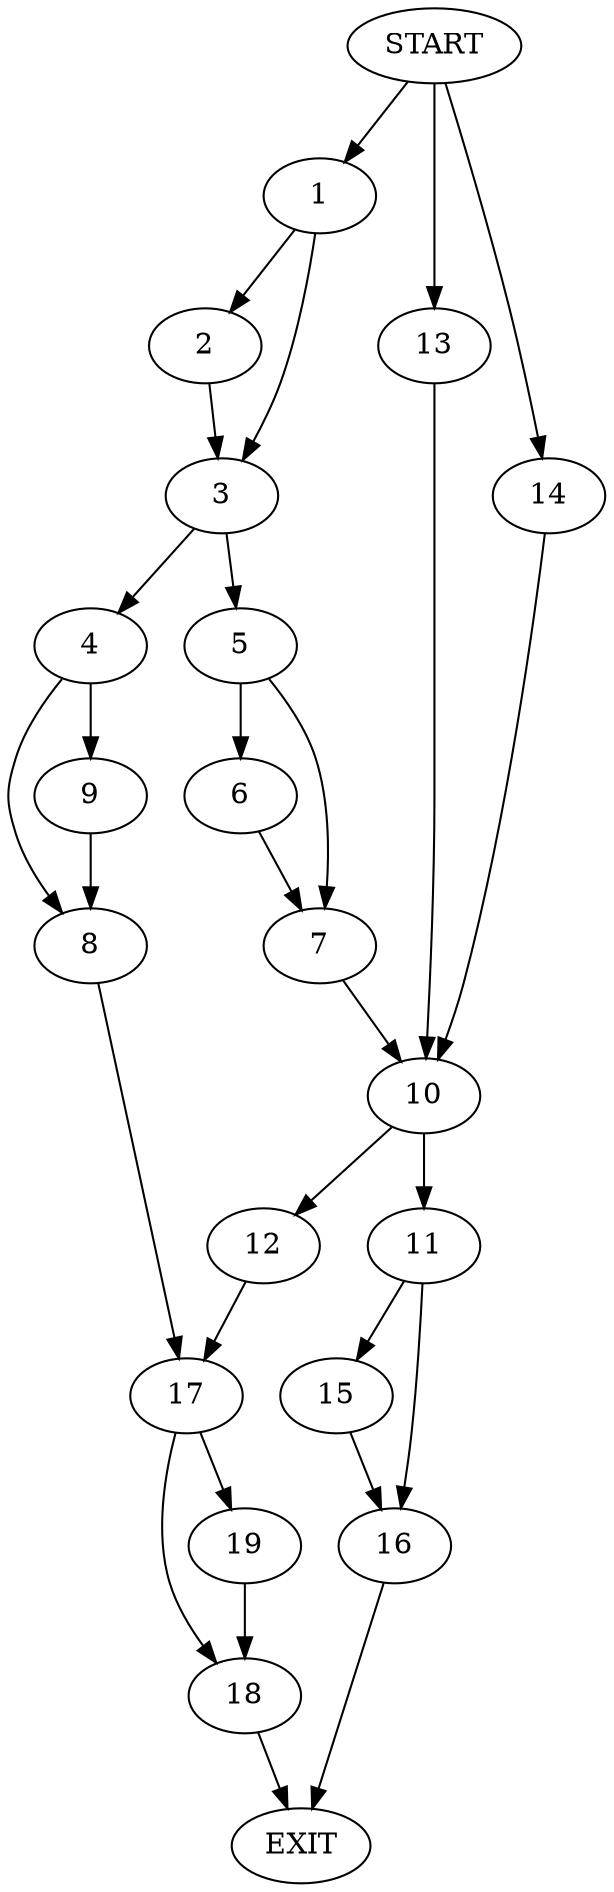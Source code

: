 digraph {
0 [label="START"]
20 [label="EXIT"]
0 -> 1
1 -> 2
1 -> 3
2 -> 3
3 -> 4
3 -> 5
5 -> 6
5 -> 7
4 -> 8
4 -> 9
6 -> 7
7 -> 10
10 -> 11
10 -> 12
0 -> 13
13 -> 10
0 -> 14
14 -> 10
11 -> 15
11 -> 16
12 -> 17
16 -> 20
15 -> 16
17 -> 18
17 -> 19
9 -> 8
8 -> 17
18 -> 20
19 -> 18
}
